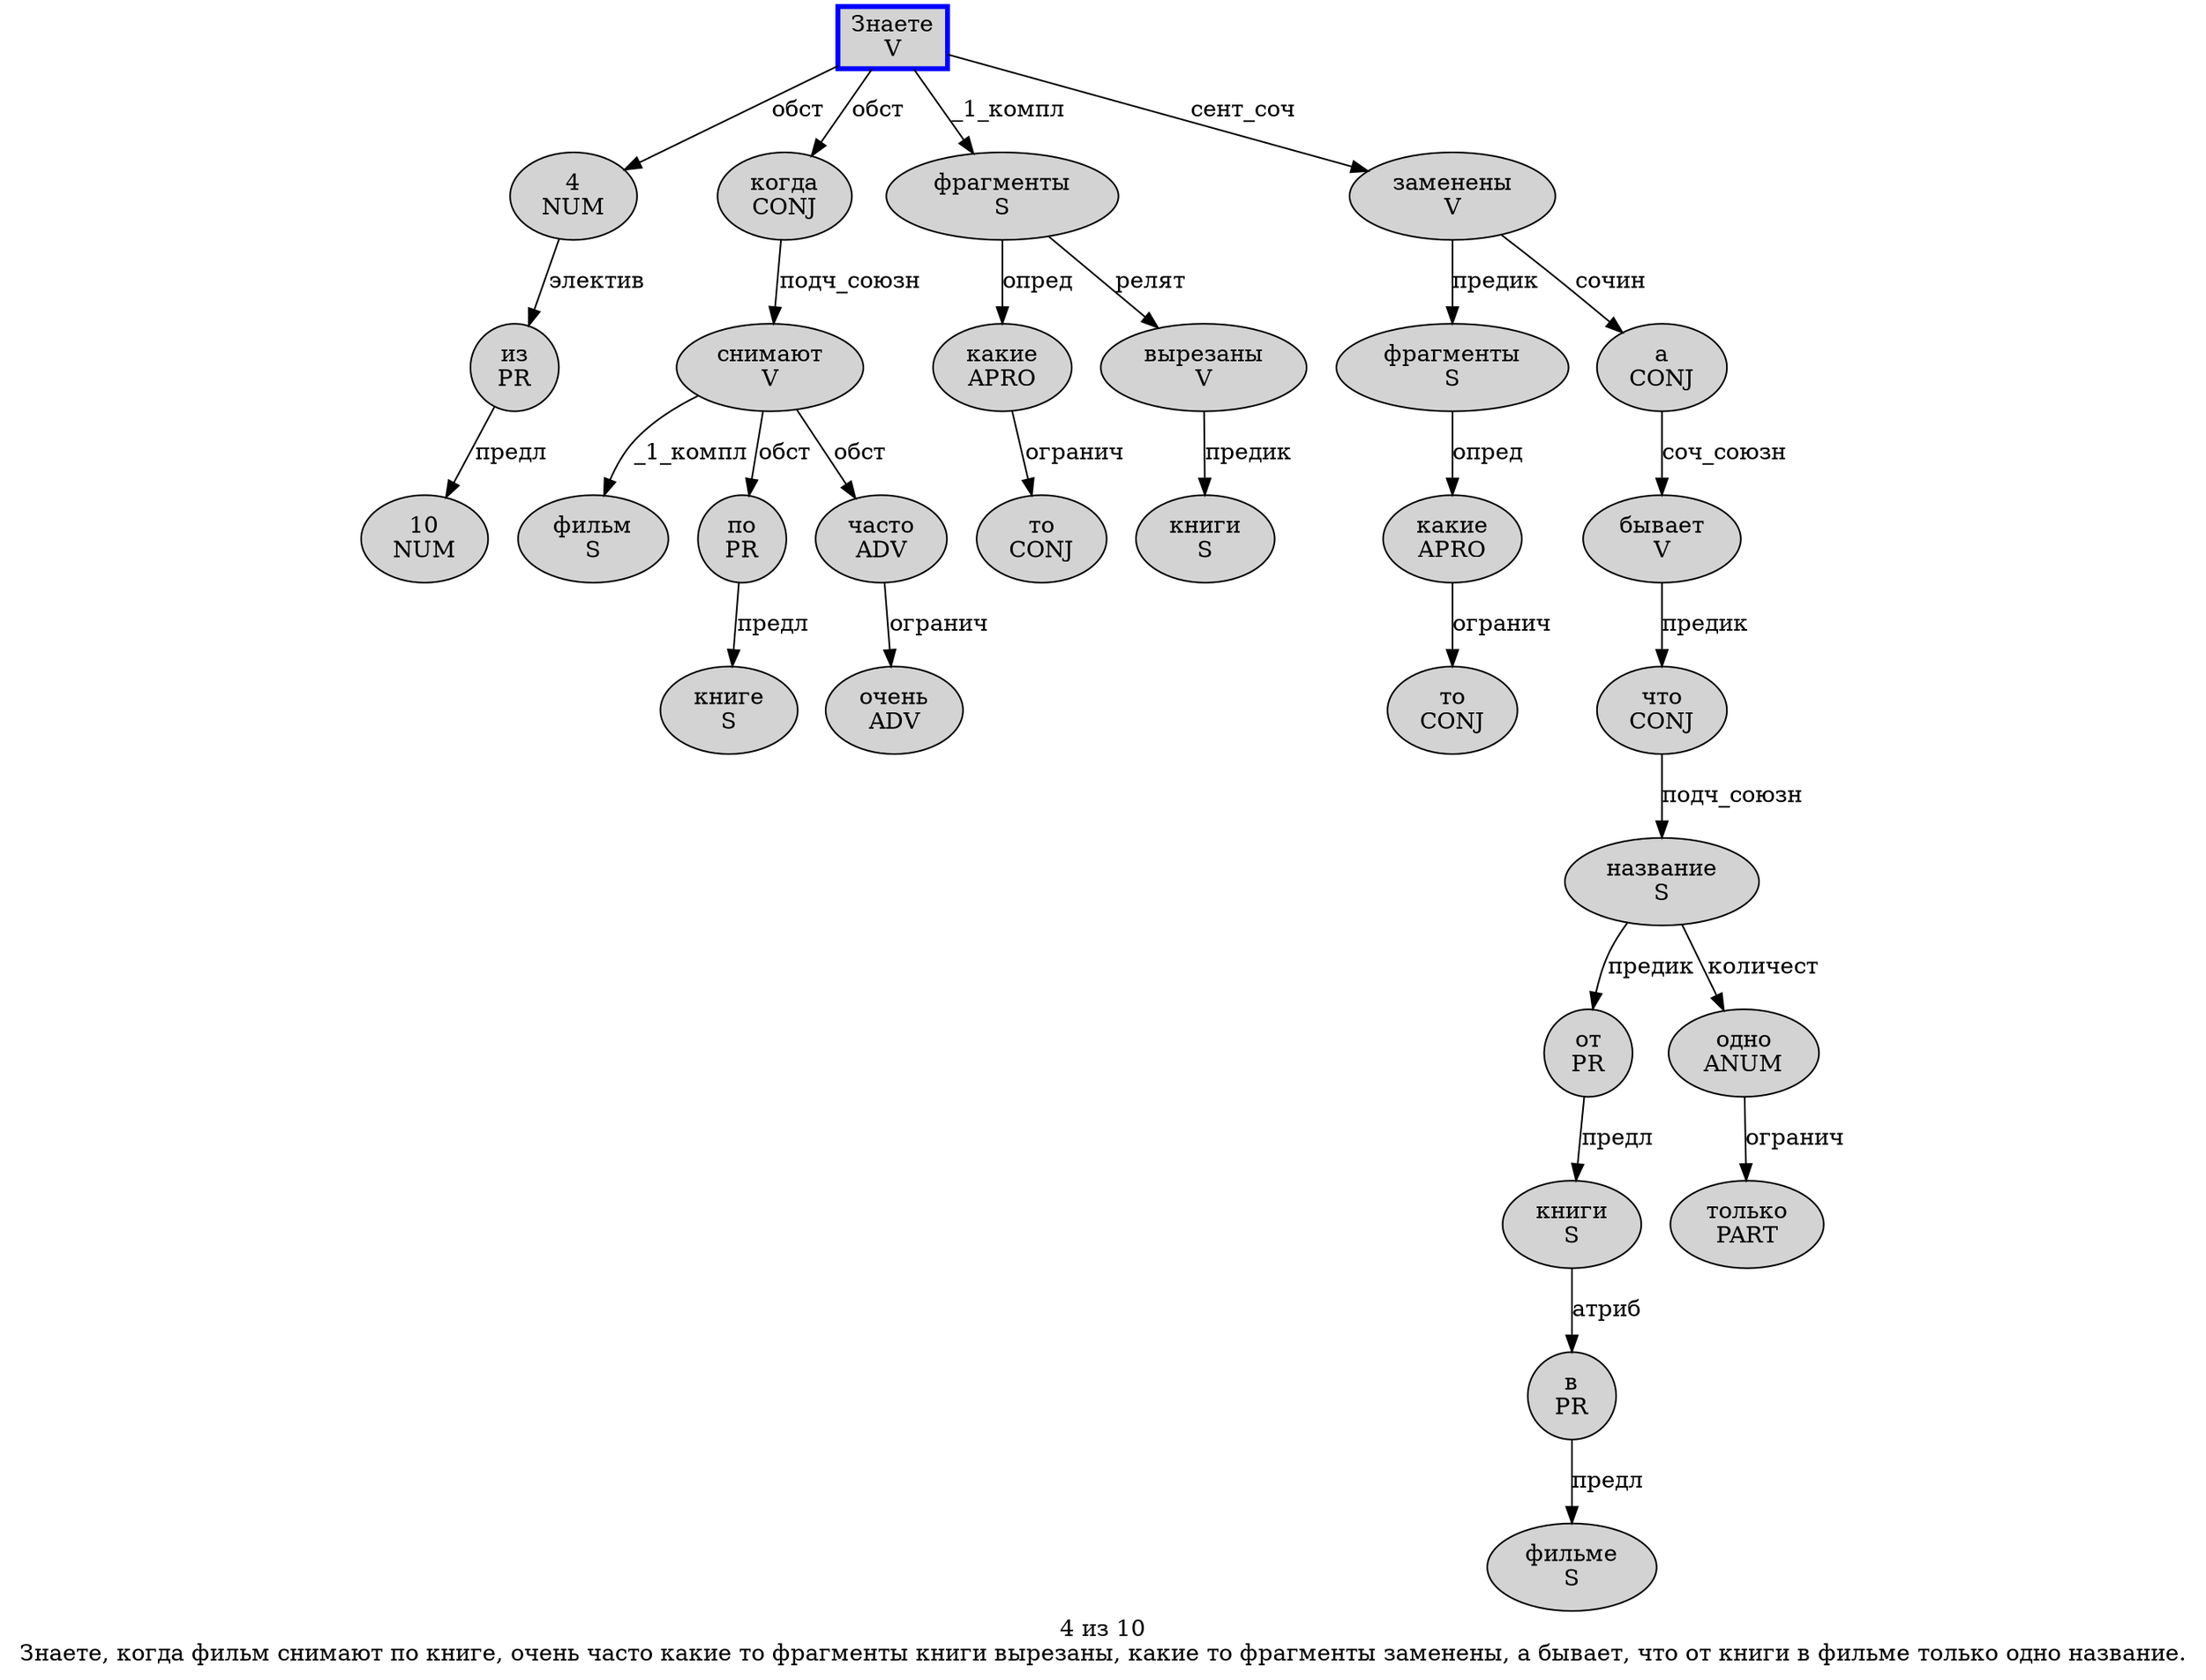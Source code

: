 digraph SENTENCE_3674 {
	graph [label="4 из 10
Знаете, когда фильм снимают по книге, очень часто какие то фрагменты книги вырезаны, какие то фрагменты заменены, а бывает, что от книги в фильме только одно название."]
	node [style=filled]
		0 [label="4
NUM" color="" fillcolor=lightgray penwidth=1 shape=ellipse]
		1 [label="из
PR" color="" fillcolor=lightgray penwidth=1 shape=ellipse]
		2 [label="10
NUM" color="" fillcolor=lightgray penwidth=1 shape=ellipse]
		3 [label="Знаете
V" color=blue fillcolor=lightgray penwidth=3 shape=box]
		5 [label="когда
CONJ" color="" fillcolor=lightgray penwidth=1 shape=ellipse]
		6 [label="фильм
S" color="" fillcolor=lightgray penwidth=1 shape=ellipse]
		7 [label="снимают
V" color="" fillcolor=lightgray penwidth=1 shape=ellipse]
		8 [label="по
PR" color="" fillcolor=lightgray penwidth=1 shape=ellipse]
		9 [label="книге
S" color="" fillcolor=lightgray penwidth=1 shape=ellipse]
		11 [label="очень
ADV" color="" fillcolor=lightgray penwidth=1 shape=ellipse]
		12 [label="часто
ADV" color="" fillcolor=lightgray penwidth=1 shape=ellipse]
		13 [label="какие
APRO" color="" fillcolor=lightgray penwidth=1 shape=ellipse]
		14 [label="то
CONJ" color="" fillcolor=lightgray penwidth=1 shape=ellipse]
		15 [label="фрагменты
S" color="" fillcolor=lightgray penwidth=1 shape=ellipse]
		16 [label="книги
S" color="" fillcolor=lightgray penwidth=1 shape=ellipse]
		17 [label="вырезаны
V" color="" fillcolor=lightgray penwidth=1 shape=ellipse]
		19 [label="какие
APRO" color="" fillcolor=lightgray penwidth=1 shape=ellipse]
		20 [label="то
CONJ" color="" fillcolor=lightgray penwidth=1 shape=ellipse]
		21 [label="фрагменты
S" color="" fillcolor=lightgray penwidth=1 shape=ellipse]
		22 [label="заменены
V" color="" fillcolor=lightgray penwidth=1 shape=ellipse]
		24 [label="а
CONJ" color="" fillcolor=lightgray penwidth=1 shape=ellipse]
		25 [label="бывает
V" color="" fillcolor=lightgray penwidth=1 shape=ellipse]
		27 [label="что
CONJ" color="" fillcolor=lightgray penwidth=1 shape=ellipse]
		28 [label="от
PR" color="" fillcolor=lightgray penwidth=1 shape=ellipse]
		29 [label="книги
S" color="" fillcolor=lightgray penwidth=1 shape=ellipse]
		30 [label="в
PR" color="" fillcolor=lightgray penwidth=1 shape=ellipse]
		31 [label="фильме
S" color="" fillcolor=lightgray penwidth=1 shape=ellipse]
		32 [label="только
PART" color="" fillcolor=lightgray penwidth=1 shape=ellipse]
		33 [label="одно
ANUM" color="" fillcolor=lightgray penwidth=1 shape=ellipse]
		34 [label="название
S" color="" fillcolor=lightgray penwidth=1 shape=ellipse]
			8 -> 9 [label="предл"]
			12 -> 11 [label="огранич"]
			33 -> 32 [label="огранич"]
			13 -> 14 [label="огранич"]
			30 -> 31 [label="предл"]
			1 -> 2 [label="предл"]
			25 -> 27 [label="предик"]
			24 -> 25 [label="соч_союзн"]
			21 -> 19 [label="опред"]
			5 -> 7 [label="подч_союзн"]
			19 -> 20 [label="огранич"]
			28 -> 29 [label="предл"]
			3 -> 0 [label="обст"]
			3 -> 5 [label="обст"]
			3 -> 15 [label="_1_компл"]
			3 -> 22 [label="сент_соч"]
			27 -> 34 [label="подч_союзн"]
			15 -> 13 [label="опред"]
			15 -> 17 [label="релят"]
			7 -> 6 [label="_1_компл"]
			7 -> 8 [label="обст"]
			7 -> 12 [label="обст"]
			0 -> 1 [label="электив"]
			17 -> 16 [label="предик"]
			29 -> 30 [label="атриб"]
			34 -> 28 [label="предик"]
			34 -> 33 [label="количест"]
			22 -> 21 [label="предик"]
			22 -> 24 [label="сочин"]
}